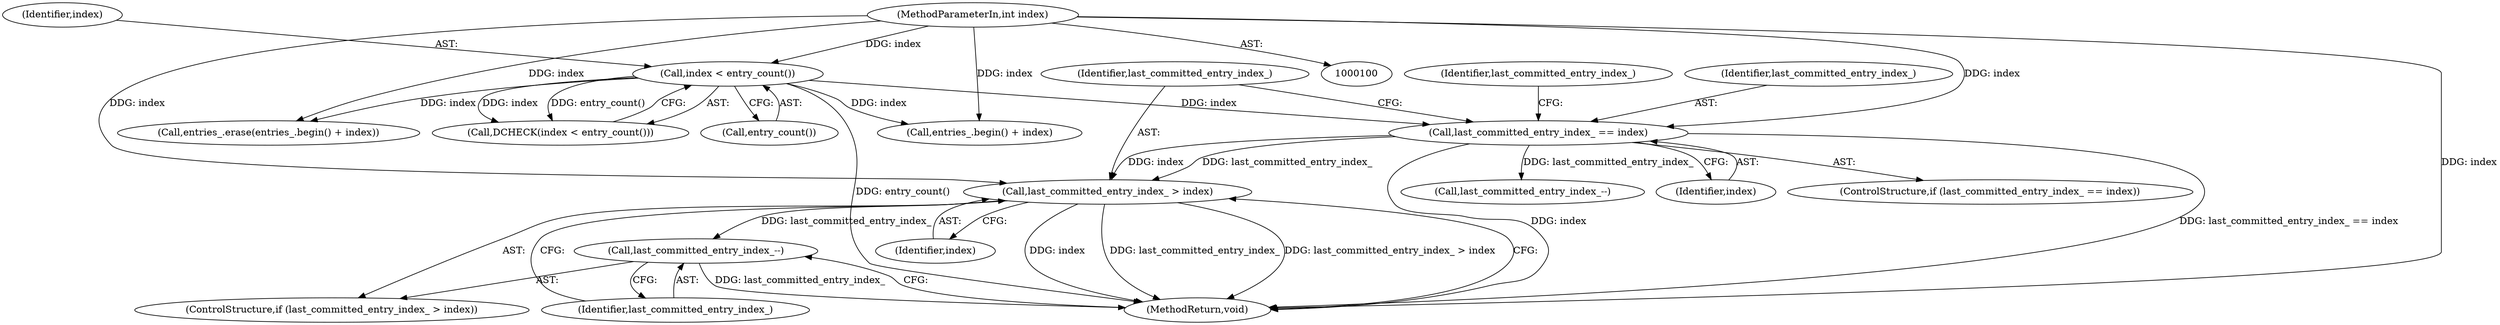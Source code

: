 digraph "1_Chrome_6a13a6c2fbae0b3269743e6a141fdfe0d9ec9793_8@del" {
"1000120" [label="(Call,last_committed_entry_index_ > index)"];
"1000113" [label="(Call,last_committed_entry_index_ == index)"];
"1000101" [label="(MethodParameterIn,int index)"];
"1000104" [label="(Call,index < entry_count())"];
"1000123" [label="(Call,last_committed_entry_index_--)"];
"1000105" [label="(Identifier,index)"];
"1000103" [label="(Call,DCHECK(index < entry_count()))"];
"1000104" [label="(Call,index < entry_count())"];
"1000113" [label="(Call,last_committed_entry_index_ == index)"];
"1000124" [label="(Identifier,last_committed_entry_index_)"];
"1000125" [label="(MethodReturn,void)"];
"1000116" [label="(Call,last_committed_entry_index_--)"];
"1000115" [label="(Identifier,index)"];
"1000117" [label="(Identifier,last_committed_entry_index_)"];
"1000106" [label="(Call,entry_count())"];
"1000119" [label="(ControlStructure,if (last_committed_entry_index_ > index))"];
"1000108" [label="(Call,entries_.erase(entries_.begin() + index))"];
"1000122" [label="(Identifier,index)"];
"1000121" [label="(Identifier,last_committed_entry_index_)"];
"1000101" [label="(MethodParameterIn,int index)"];
"1000120" [label="(Call,last_committed_entry_index_ > index)"];
"1000114" [label="(Identifier,last_committed_entry_index_)"];
"1000123" [label="(Call,last_committed_entry_index_--)"];
"1000109" [label="(Call,entries_.begin() + index)"];
"1000112" [label="(ControlStructure,if (last_committed_entry_index_ == index))"];
"1000120" -> "1000119"  [label="AST: "];
"1000120" -> "1000122"  [label="CFG: "];
"1000121" -> "1000120"  [label="AST: "];
"1000122" -> "1000120"  [label="AST: "];
"1000124" -> "1000120"  [label="CFG: "];
"1000125" -> "1000120"  [label="CFG: "];
"1000120" -> "1000125"  [label="DDG: index"];
"1000120" -> "1000125"  [label="DDG: last_committed_entry_index_"];
"1000120" -> "1000125"  [label="DDG: last_committed_entry_index_ > index"];
"1000113" -> "1000120"  [label="DDG: last_committed_entry_index_"];
"1000113" -> "1000120"  [label="DDG: index"];
"1000101" -> "1000120"  [label="DDG: index"];
"1000120" -> "1000123"  [label="DDG: last_committed_entry_index_"];
"1000113" -> "1000112"  [label="AST: "];
"1000113" -> "1000115"  [label="CFG: "];
"1000114" -> "1000113"  [label="AST: "];
"1000115" -> "1000113"  [label="AST: "];
"1000117" -> "1000113"  [label="CFG: "];
"1000121" -> "1000113"  [label="CFG: "];
"1000113" -> "1000125"  [label="DDG: index"];
"1000113" -> "1000125"  [label="DDG: last_committed_entry_index_ == index"];
"1000101" -> "1000113"  [label="DDG: index"];
"1000104" -> "1000113"  [label="DDG: index"];
"1000113" -> "1000116"  [label="DDG: last_committed_entry_index_"];
"1000101" -> "1000100"  [label="AST: "];
"1000101" -> "1000125"  [label="DDG: index"];
"1000101" -> "1000104"  [label="DDG: index"];
"1000101" -> "1000108"  [label="DDG: index"];
"1000101" -> "1000109"  [label="DDG: index"];
"1000104" -> "1000103"  [label="AST: "];
"1000104" -> "1000106"  [label="CFG: "];
"1000105" -> "1000104"  [label="AST: "];
"1000106" -> "1000104"  [label="AST: "];
"1000103" -> "1000104"  [label="CFG: "];
"1000104" -> "1000125"  [label="DDG: entry_count()"];
"1000104" -> "1000103"  [label="DDG: index"];
"1000104" -> "1000103"  [label="DDG: entry_count()"];
"1000104" -> "1000108"  [label="DDG: index"];
"1000104" -> "1000109"  [label="DDG: index"];
"1000123" -> "1000119"  [label="AST: "];
"1000123" -> "1000124"  [label="CFG: "];
"1000124" -> "1000123"  [label="AST: "];
"1000125" -> "1000123"  [label="CFG: "];
"1000123" -> "1000125"  [label="DDG: last_committed_entry_index_"];
}
